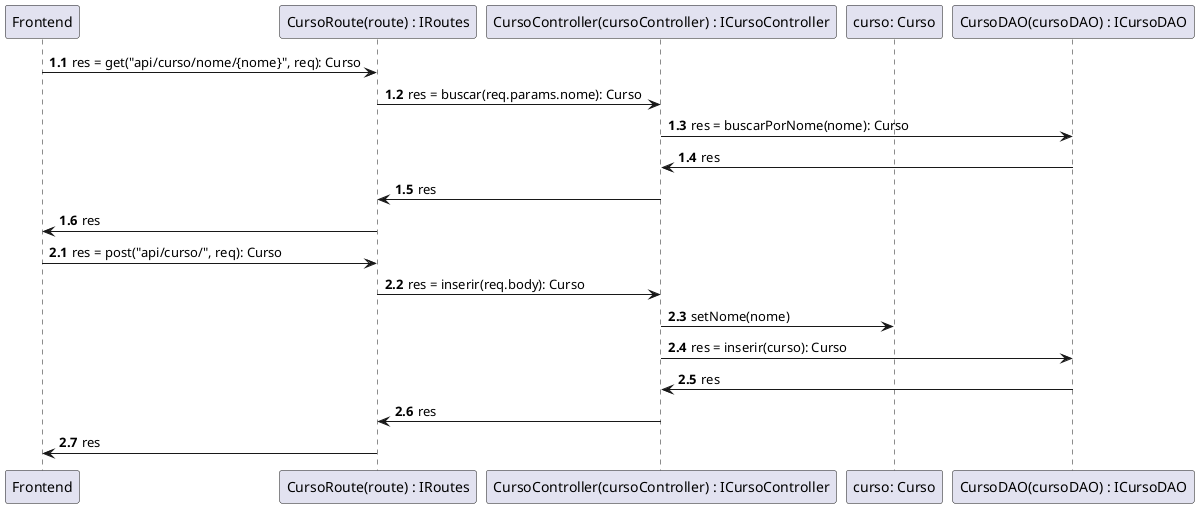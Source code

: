 @startuml Diagrama de Sequencia

participant Frontend as Frontend
participant "CursoRoute(route) : IRoutes" as Routes
participant "CursoController(cursoController) : ICursoController" as Controller
participant "curso: Curso" as Curso
participant "CursoDAO(cursoDAO) : ICursoDAO" as DAO

autonumber 1.1
' Verificar se curso existe
Frontend->Routes: res = get("api/curso/nome/{nome}", req): Curso
Routes->Controller: res = buscar(req.params.nome): Curso
Controller->DAO: res = buscarPorNome(nome): Curso
DAO->Controller: res
Controller->Routes: res
Routes->Frontend: res

autonumber inc A
' Armazenar curso
Frontend->Routes: res = post("api/curso/", req): Curso
Routes->Controller: res = inserir(req.body): Curso
Controller->Curso: setNome(nome)
Controller->DAO: res = inserir(curso): Curso
DAO->Controller: res
Controller->Routes: res
Routes->Frontend: res
